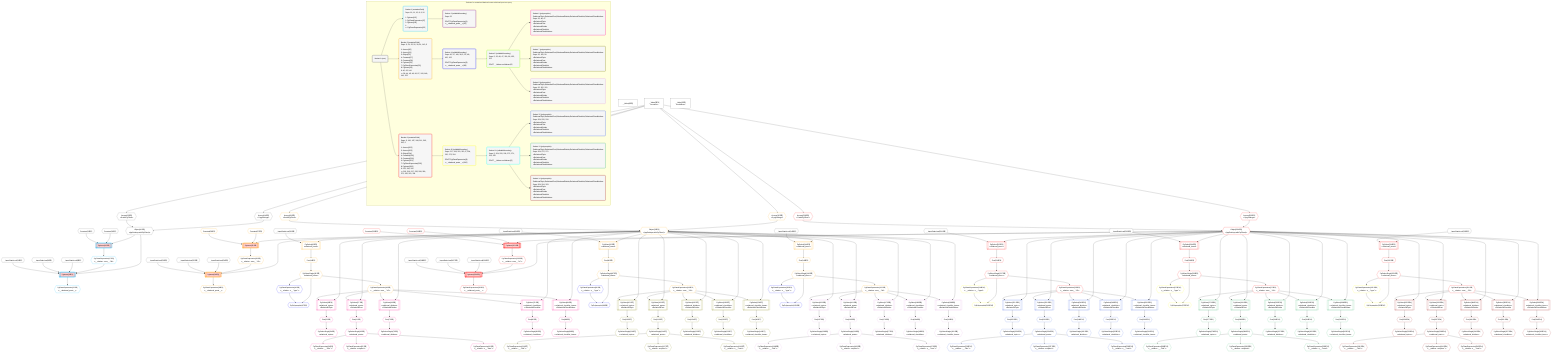 %%{init: {'themeVariables': { 'fontSize': '12px'}}}%%
graph TD
    classDef path fill:#eee,stroke:#000,color:#000
    classDef plan fill:#fff,stroke-width:1px,color:#000
    classDef itemplan fill:#fff,stroke-width:2px,color:#000
    classDef unbatchedplan fill:#dff,stroke-width:1px,color:#000
    classDef sideeffectplan fill:#fcc,stroke-width:2px,color:#000
    classDef bucket fill:#f6f6f6,color:#000,stroke-width:2px,text-align:left


    %% define steps
    __Value0["__Value[0∈0]"]:::plan
    __Value3["__Value[3∈0]<br />ᐸcontextᐳ"]:::plan
    __Value5["__Value[5∈0]<br />ᐸrootValueᐳ"]:::plan
    __InputStaticLeaf8{{"__InputStaticLeaf[8∈0]"}}:::plan
    __InputStaticLeaf9{{"__InputStaticLeaf[9∈0]"}}:::plan
    __InputStaticLeaf10{{"__InputStaticLeaf[10∈0]"}}:::plan
    Constant11{{"Constant[11∈0]"}}:::plan
    Constant12{{"Constant[12∈0]"}}:::plan
    Access14{{"Access[14∈0]<br />ᐸ3.pgSettingsᐳ"}}:::plan
    Access15{{"Access[15∈0]<br />ᐸ3.withPgClientᐳ"}}:::plan
    Object16{{"Object[16∈0]<br />ᐸ{pgSettings,withPgClient}ᐳ"}}:::plan
    PgInsert13[["PgInsert[13∈1]"]]:::sideeffectplan
    PgClassExpression17{{"PgClassExpression[17∈1]<br />ᐸ__relation...ems__.”id”ᐳ"}}:::plan
    PgInsert18[["PgInsert[18∈1]"]]:::sideeffectplan
    PgClassExpression22{{"PgClassExpression[22∈1]<br />ᐸ__relational_posts__ᐳ"}}:::plan
    __InputStaticLeaf24{{"__InputStaticLeaf[24∈0]"}}:::plan
    __InputStaticLeaf25{{"__InputStaticLeaf[25∈0]"}}:::plan
    __InputStaticLeaf26{{"__InputStaticLeaf[26∈0]"}}:::plan
    Constant27{{"Constant[27∈3]"}}:::plan
    Constant28{{"Constant[28∈3]"}}:::plan
    Access30{{"Access[30∈3]<br />ᐸ3.pgSettingsᐳ"}}:::plan
    Access31{{"Access[31∈3]<br />ᐸ3.withPgClientᐳ"}}:::plan
    Object32{{"Object[32∈3]<br />ᐸ{pgSettings,withPgClient}ᐳ"}}:::plan
    PgInsert29[["PgInsert[29∈3]"]]:::sideeffectplan
    PgClassExpression33{{"PgClassExpression[33∈3]<br />ᐸ__relation...ems__.”id”ᐳ"}}:::plan
    PgInsert34[["PgInsert[34∈3]"]]:::sideeffectplan
    PgClassExpression38{{"PgClassExpression[38∈3]<br />ᐸ__relational_posts__ᐳ"}}:::plan
    __InputStaticLeaf39{{"__InputStaticLeaf[39∈0]"}}:::plan
    PgSelect40[["PgSelect[40∈3]<br />ᐸrelational_itemsᐳ"]]:::plan
    First44{{"First[44∈3]"}}:::plan
    PgSelectSingle45{{"PgSelectSingle[45∈3]<br />ᐸrelational_itemsᐳ"}}:::plan
    PgClassExpression46{{"PgClassExpression[46∈4]<br />ᐸ__relation...s__.”type”ᐳ"}}:::plan
    PgPolymorphic47{{"PgPolymorphic[47∈4]"}}:::plan
    PgClassExpression48{{"PgClassExpression[48∈3]<br />ᐸ__relation...ems__.”id”ᐳ"}}:::plan
    PgSelect49[["PgSelect[49∈6]<br />ᐸrelational_topicsᐳ<br />ᐳRelationalTopic"]]:::plan
    First53{{"First[53∈6]"}}:::plan
    PgSelectSingle54{{"PgSelectSingle[54∈6]<br />ᐸrelational_topicsᐳ"}}:::plan
    PgSelect57[["PgSelect[57∈6]<br />ᐸrelational_postsᐳ<br />ᐳRelationalPost"]]:::plan
    First61{{"First[61∈6]"}}:::plan
    PgSelectSingle62{{"PgSelectSingle[62∈6]<br />ᐸrelational_postsᐳ"}}:::plan
    PgClassExpression64{{"PgClassExpression[64∈6]<br />ᐸ__relation...__.”title”ᐳ"}}:::plan
    PgClassExpression65{{"PgClassExpression[65∈6]<br />ᐸ__relation...scription”ᐳ"}}:::plan
    PgClassExpression66{{"PgClassExpression[66∈6]<br />ᐸ__relation...s__.”note”ᐳ"}}:::plan
    PgSelect68[["PgSelect[68∈6]<br />ᐸrelational_dividersᐳ<br />ᐳRelationalDivider"]]:::plan
    First72{{"First[72∈6]"}}:::plan
    PgSelectSingle73{{"PgSelectSingle[73∈6]<br />ᐸrelational_dividersᐳ"}}:::plan
    PgSelect76[["PgSelect[76∈6]<br />ᐸrelational_checklistsᐳ<br />ᐳRelationalChecklist"]]:::plan
    First80{{"First[80∈6]"}}:::plan
    PgSelectSingle81{{"PgSelectSingle[81∈6]<br />ᐸrelational_checklistsᐳ"}}:::plan
    PgSelect84[["PgSelect[84∈6]<br />ᐸrelational_checklist_itemsᐳ<br />ᐳRelationalChecklistItem"]]:::plan
    First88{{"First[88∈6]"}}:::plan
    PgSelectSingle89{{"PgSelectSingle[89∈6]<br />ᐸrelational_checklist_itemsᐳ"}}:::plan
    __InputStaticLeaf91{{"__InputStaticLeaf[91∈0]"}}:::plan
    PgSelect92[["PgSelect[92∈3]<br />ᐸrelational_itemsᐳ"]]:::plan
    First96{{"First[96∈3]"}}:::plan
    PgSelectSingle97{{"PgSelectSingle[97∈3]<br />ᐸrelational_itemsᐳ"}}:::plan
    PgClassExpression98{{"PgClassExpression[98∈4]<br />ᐸ__relation...s__.”type”ᐳ"}}:::plan
    PgPolymorphic99{{"PgPolymorphic[99∈4]"}}:::plan
    PgClassExpression100{{"PgClassExpression[100∈3]<br />ᐸ__relation...ems__.”id”ᐳ"}}:::plan
    PgSelect101[["PgSelect[101∈7]<br />ᐸrelational_topicsᐳ<br />ᐳRelationalTopic"]]:::plan
    First105{{"First[105∈7]"}}:::plan
    PgSelectSingle106{{"PgSelectSingle[106∈7]<br />ᐸrelational_topicsᐳ"}}:::plan
    PgSelect109[["PgSelect[109∈7]<br />ᐸrelational_postsᐳ<br />ᐳRelationalPost"]]:::plan
    First113{{"First[113∈7]"}}:::plan
    PgSelectSingle114{{"PgSelectSingle[114∈7]<br />ᐸrelational_postsᐳ"}}:::plan
    PgClassExpression116{{"PgClassExpression[116∈7]<br />ᐸ__relation...__.”title”ᐳ"}}:::plan
    PgClassExpression117{{"PgClassExpression[117∈7]<br />ᐸ__relation...scription”ᐳ"}}:::plan
    PgClassExpression118{{"PgClassExpression[118∈7]<br />ᐸ__relation...s__.”note”ᐳ"}}:::plan
    PgSelect120[["PgSelect[120∈7]<br />ᐸrelational_dividersᐳ<br />ᐳRelationalDivider"]]:::plan
    First124{{"First[124∈7]"}}:::plan
    PgSelectSingle125{{"PgSelectSingle[125∈7]<br />ᐸrelational_dividersᐳ"}}:::plan
    PgSelect128[["PgSelect[128∈7]<br />ᐸrelational_checklistsᐳ<br />ᐳRelationalChecklist"]]:::plan
    First132{{"First[132∈7]"}}:::plan
    PgSelectSingle133{{"PgSelectSingle[133∈7]<br />ᐸrelational_checklistsᐳ"}}:::plan
    PgSelect136[["PgSelect[136∈7]<br />ᐸrelational_checklist_itemsᐳ<br />ᐳRelationalChecklistItem"]]:::plan
    First140{{"First[140∈7]"}}:::plan
    PgSelectSingle141{{"PgSelectSingle[141∈7]<br />ᐸrelational_checklist_itemsᐳ"}}:::plan
    __InputStaticLeaf143{{"__InputStaticLeaf[143∈0]"}}:::plan
    PgSelect144[["PgSelect[144∈3]<br />ᐸrelational_itemsᐳ"]]:::plan
    First148{{"First[148∈3]"}}:::plan
    PgSelectSingle149{{"PgSelectSingle[149∈3]<br />ᐸrelational_itemsᐳ"}}:::plan
    PgClassExpression150{{"PgClassExpression[150∈4]<br />ᐸ__relation...s__.”type”ᐳ"}}:::plan
    PgPolymorphic151{{"PgPolymorphic[151∈4]"}}:::plan
    PgClassExpression152{{"PgClassExpression[152∈3]<br />ᐸ__relation...ems__.”id”ᐳ"}}:::plan
    PgSelect153[["PgSelect[153∈8]<br />ᐸrelational_topicsᐳ<br />ᐳRelationalTopic"]]:::plan
    First157{{"First[157∈8]"}}:::plan
    PgSelectSingle158{{"PgSelectSingle[158∈8]<br />ᐸrelational_topicsᐳ"}}:::plan
    PgSelect161[["PgSelect[161∈8]<br />ᐸrelational_postsᐳ<br />ᐳRelationalPost"]]:::plan
    First165{{"First[165∈8]"}}:::plan
    PgSelectSingle166{{"PgSelectSingle[166∈8]<br />ᐸrelational_postsᐳ"}}:::plan
    PgClassExpression168{{"PgClassExpression[168∈8]<br />ᐸ__relation...__.”title”ᐳ"}}:::plan
    PgClassExpression169{{"PgClassExpression[169∈8]<br />ᐸ__relation...scription”ᐳ"}}:::plan
    PgClassExpression170{{"PgClassExpression[170∈8]<br />ᐸ__relation...s__.”note”ᐳ"}}:::plan
    PgSelect172[["PgSelect[172∈8]<br />ᐸrelational_dividersᐳ<br />ᐳRelationalDivider"]]:::plan
    First176{{"First[176∈8]"}}:::plan
    PgSelectSingle177{{"PgSelectSingle[177∈8]<br />ᐸrelational_dividersᐳ"}}:::plan
    PgSelect180[["PgSelect[180∈8]<br />ᐸrelational_checklistsᐳ<br />ᐳRelationalChecklist"]]:::plan
    First184{{"First[184∈8]"}}:::plan
    PgSelectSingle185{{"PgSelectSingle[185∈8]<br />ᐸrelational_checklistsᐳ"}}:::plan
    PgSelect188[["PgSelect[188∈8]<br />ᐸrelational_checklist_itemsᐳ<br />ᐳRelationalChecklistItem"]]:::plan
    First192{{"First[192∈8]"}}:::plan
    PgSelectSingle193{{"PgSelectSingle[193∈8]<br />ᐸrelational_checklist_itemsᐳ"}}:::plan
    __InputStaticLeaf196{{"__InputStaticLeaf[196∈0]"}}:::plan
    __InputStaticLeaf197{{"__InputStaticLeaf[197∈0]"}}:::plan
    __InputStaticLeaf198{{"__InputStaticLeaf[198∈0]"}}:::plan
    Constant199{{"Constant[199∈9]"}}:::plan
    Constant200{{"Constant[200∈9]"}}:::plan
    Access202{{"Access[202∈9]<br />ᐸ3.pgSettingsᐳ"}}:::plan
    Access203{{"Access[203∈9]<br />ᐸ3.withPgClientᐳ"}}:::plan
    Object204{{"Object[204∈9]<br />ᐸ{pgSettings,withPgClient}ᐳ"}}:::plan
    PgInsert201[["PgInsert[201∈9]"]]:::sideeffectplan
    PgClassExpression205{{"PgClassExpression[205∈9]<br />ᐸ__relation...ems__.”id”ᐳ"}}:::plan
    PgInsert206[["PgInsert[206∈9]"]]:::sideeffectplan
    PgClassExpression210{{"PgClassExpression[210∈9]<br />ᐸ__relational_posts__ᐳ"}}:::plan
    __InputStaticLeaf211{{"__InputStaticLeaf[211∈0]"}}:::plan
    PgSelect212[["PgSelect[212∈9]<br />ᐸrelational_itemsᐳ"]]:::plan
    First216{{"First[216∈9]"}}:::plan
    PgSelectSingle217{{"PgSelectSingle[217∈9]<br />ᐸrelational_itemsᐳ"}}:::plan
    PgClassExpression218{{"PgClassExpression[218∈10]<br />ᐸ__relation...s__.”type”ᐳ"}}:::plan
    PgPolymorphic219{{"PgPolymorphic[219∈10]"}}:::plan
    PgClassExpression220{{"PgClassExpression[220∈9]<br />ᐸ__relation...ems__.”id”ᐳ"}}:::plan
    PgSelect221[["PgSelect[221∈12]<br />ᐸrelational_topicsᐳ<br />ᐳRelationalTopic"]]:::plan
    First225{{"First[225∈12]"}}:::plan
    PgSelectSingle226{{"PgSelectSingle[226∈12]<br />ᐸrelational_topicsᐳ"}}:::plan
    PgSelect229[["PgSelect[229∈12]<br />ᐸrelational_postsᐳ<br />ᐳRelationalPost"]]:::plan
    First233{{"First[233∈12]"}}:::plan
    PgSelectSingle234{{"PgSelectSingle[234∈12]<br />ᐸrelational_postsᐳ"}}:::plan
    PgClassExpression236{{"PgClassExpression[236∈12]<br />ᐸ__relation...__.”title”ᐳ"}}:::plan
    PgClassExpression237{{"PgClassExpression[237∈12]<br />ᐸ__relation...scription”ᐳ"}}:::plan
    PgClassExpression238{{"PgClassExpression[238∈12]<br />ᐸ__relation...s__.”note”ᐳ"}}:::plan
    PgSelect240[["PgSelect[240∈12]<br />ᐸrelational_dividersᐳ<br />ᐳRelationalDivider"]]:::plan
    First244{{"First[244∈12]"}}:::plan
    PgSelectSingle245{{"PgSelectSingle[245∈12]<br />ᐸrelational_dividersᐳ"}}:::plan
    PgSelect248[["PgSelect[248∈12]<br />ᐸrelational_checklistsᐳ<br />ᐳRelationalChecklist"]]:::plan
    First252{{"First[252∈12]"}}:::plan
    PgSelectSingle253{{"PgSelectSingle[253∈12]<br />ᐸrelational_checklistsᐳ"}}:::plan
    PgSelect256[["PgSelect[256∈12]<br />ᐸrelational_checklist_itemsᐳ<br />ᐳRelationalChecklistItem"]]:::plan
    First260{{"First[260∈12]"}}:::plan
    PgSelectSingle261{{"PgSelectSingle[261∈12]<br />ᐸrelational_checklist_itemsᐳ"}}:::plan
    __InputStaticLeaf263{{"__InputStaticLeaf[263∈0]"}}:::plan
    PgSelect264[["PgSelect[264∈9]<br />ᐸrelational_itemsᐳ"]]:::plan
    First268{{"First[268∈9]"}}:::plan
    PgSelectSingle269{{"PgSelectSingle[269∈9]<br />ᐸrelational_itemsᐳ"}}:::plan
    PgClassExpression270{{"PgClassExpression[270∈10]<br />ᐸ__relation...s__.”type”ᐳ"}}:::plan
    PgPolymorphic271{{"PgPolymorphic[271∈10]"}}:::plan
    PgClassExpression272{{"PgClassExpression[272∈9]<br />ᐸ__relation...ems__.”id”ᐳ"}}:::plan
    PgSelect273[["PgSelect[273∈13]<br />ᐸrelational_topicsᐳ<br />ᐳRelationalTopic"]]:::plan
    First277{{"First[277∈13]"}}:::plan
    PgSelectSingle278{{"PgSelectSingle[278∈13]<br />ᐸrelational_topicsᐳ"}}:::plan
    PgSelect281[["PgSelect[281∈13]<br />ᐸrelational_postsᐳ<br />ᐳRelationalPost"]]:::plan
    First285{{"First[285∈13]"}}:::plan
    PgSelectSingle286{{"PgSelectSingle[286∈13]<br />ᐸrelational_postsᐳ"}}:::plan
    PgClassExpression288{{"PgClassExpression[288∈13]<br />ᐸ__relation...__.”title”ᐳ"}}:::plan
    PgClassExpression289{{"PgClassExpression[289∈13]<br />ᐸ__relation...scription”ᐳ"}}:::plan
    PgClassExpression290{{"PgClassExpression[290∈13]<br />ᐸ__relation...s__.”note”ᐳ"}}:::plan
    PgSelect292[["PgSelect[292∈13]<br />ᐸrelational_dividersᐳ<br />ᐳRelationalDivider"]]:::plan
    First296{{"First[296∈13]"}}:::plan
    PgSelectSingle297{{"PgSelectSingle[297∈13]<br />ᐸrelational_dividersᐳ"}}:::plan
    PgSelect300[["PgSelect[300∈13]<br />ᐸrelational_checklistsᐳ<br />ᐳRelationalChecklist"]]:::plan
    First304{{"First[304∈13]"}}:::plan
    PgSelectSingle305{{"PgSelectSingle[305∈13]<br />ᐸrelational_checklistsᐳ"}}:::plan
    PgSelect308[["PgSelect[308∈13]<br />ᐸrelational_checklist_itemsᐳ<br />ᐳRelationalChecklistItem"]]:::plan
    First312{{"First[312∈13]"}}:::plan
    PgSelectSingle313{{"PgSelectSingle[313∈13]<br />ᐸrelational_checklist_itemsᐳ"}}:::plan
    __InputStaticLeaf315{{"__InputStaticLeaf[315∈0]"}}:::plan
    PgSelect316[["PgSelect[316∈9]<br />ᐸrelational_itemsᐳ"]]:::plan
    First320{{"First[320∈9]"}}:::plan
    PgSelectSingle321{{"PgSelectSingle[321∈9]<br />ᐸrelational_itemsᐳ"}}:::plan
    PgClassExpression322{{"PgClassExpression[322∈10]<br />ᐸ__relation...s__.”type”ᐳ"}}:::plan
    PgPolymorphic323{{"PgPolymorphic[323∈10]"}}:::plan
    PgClassExpression324{{"PgClassExpression[324∈9]<br />ᐸ__relation...ems__.”id”ᐳ"}}:::plan
    PgSelect325[["PgSelect[325∈14]<br />ᐸrelational_topicsᐳ<br />ᐳRelationalTopic"]]:::plan
    First329{{"First[329∈14]"}}:::plan
    PgSelectSingle330{{"PgSelectSingle[330∈14]<br />ᐸrelational_topicsᐳ"}}:::plan
    PgSelect333[["PgSelect[333∈14]<br />ᐸrelational_postsᐳ<br />ᐳRelationalPost"]]:::plan
    First337{{"First[337∈14]"}}:::plan
    PgSelectSingle338{{"PgSelectSingle[338∈14]<br />ᐸrelational_postsᐳ"}}:::plan
    PgClassExpression340{{"PgClassExpression[340∈14]<br />ᐸ__relation...__.”title”ᐳ"}}:::plan
    PgClassExpression341{{"PgClassExpression[341∈14]<br />ᐸ__relation...scription”ᐳ"}}:::plan
    PgClassExpression342{{"PgClassExpression[342∈14]<br />ᐸ__relation...s__.”note”ᐳ"}}:::plan
    PgSelect344[["PgSelect[344∈14]<br />ᐸrelational_dividersᐳ<br />ᐳRelationalDivider"]]:::plan
    First348{{"First[348∈14]"}}:::plan
    PgSelectSingle349{{"PgSelectSingle[349∈14]<br />ᐸrelational_dividersᐳ"}}:::plan
    PgSelect352[["PgSelect[352∈14]<br />ᐸrelational_checklistsᐳ<br />ᐳRelationalChecklist"]]:::plan
    First356{{"First[356∈14]"}}:::plan
    PgSelectSingle357{{"PgSelectSingle[357∈14]<br />ᐸrelational_checklistsᐳ"}}:::plan
    PgSelect360[["PgSelect[360∈14]<br />ᐸrelational_checklist_itemsᐳ<br />ᐳRelationalChecklistItem"]]:::plan
    First364{{"First[364∈14]"}}:::plan
    PgSelectSingle365{{"PgSelectSingle[365∈14]<br />ᐸrelational_checklist_itemsᐳ"}}:::plan

    %% plan dependencies
    __Value3 --> Access14
    __Value3 --> Access15
    Access14 & Access15 --> Object16
    Object16 & Constant11 & Constant12 --> PgInsert13
    PgInsert13 --> PgClassExpression17
    Object16 & PgClassExpression17 & __InputStaticLeaf8 & __InputStaticLeaf9 & __InputStaticLeaf10 --> PgInsert18
    PgInsert18 --> PgClassExpression22
    __Value3 --> Access30
    __Value3 --> Access31
    Access30 & Access31 --> Object32
    Object32 & Constant27 & Constant28 --> PgInsert29
    PgInsert29 --> PgClassExpression33
    Object32 & PgClassExpression33 & __InputStaticLeaf24 & __InputStaticLeaf25 & __InputStaticLeaf26 --> PgInsert34
    PgInsert34 --> PgClassExpression38
    Object32 & __InputStaticLeaf39 --> PgSelect40
    PgSelect40 --> First44
    First44 --> PgSelectSingle45
    PgSelectSingle45 --> PgClassExpression46
    PgSelectSingle45 & PgClassExpression46 --> PgPolymorphic47
    PgSelectSingle45 --> PgClassExpression48
    Object32 & PgClassExpression48 --> PgSelect49
    PgSelect49 --> First53
    First53 --> PgSelectSingle54
    Object32 & PgClassExpression48 --> PgSelect57
    PgSelect57 --> First61
    First61 --> PgSelectSingle62
    PgSelectSingle62 --> PgClassExpression64
    PgSelectSingle62 --> PgClassExpression65
    PgSelectSingle62 --> PgClassExpression66
    Object32 & PgClassExpression48 --> PgSelect68
    PgSelect68 --> First72
    First72 --> PgSelectSingle73
    Object32 & PgClassExpression48 --> PgSelect76
    PgSelect76 --> First80
    First80 --> PgSelectSingle81
    Object32 & PgClassExpression48 --> PgSelect84
    PgSelect84 --> First88
    First88 --> PgSelectSingle89
    Object32 & __InputStaticLeaf91 --> PgSelect92
    PgSelect92 --> First96
    First96 --> PgSelectSingle97
    PgSelectSingle97 --> PgClassExpression98
    PgSelectSingle97 & PgClassExpression98 --> PgPolymorphic99
    PgSelectSingle97 --> PgClassExpression100
    Object32 & PgClassExpression100 --> PgSelect101
    PgSelect101 --> First105
    First105 --> PgSelectSingle106
    Object32 & PgClassExpression100 --> PgSelect109
    PgSelect109 --> First113
    First113 --> PgSelectSingle114
    PgSelectSingle114 --> PgClassExpression116
    PgSelectSingle114 --> PgClassExpression117
    PgSelectSingle114 --> PgClassExpression118
    Object32 & PgClassExpression100 --> PgSelect120
    PgSelect120 --> First124
    First124 --> PgSelectSingle125
    Object32 & PgClassExpression100 --> PgSelect128
    PgSelect128 --> First132
    First132 --> PgSelectSingle133
    Object32 & PgClassExpression100 --> PgSelect136
    PgSelect136 --> First140
    First140 --> PgSelectSingle141
    Object32 & __InputStaticLeaf143 --> PgSelect144
    PgSelect144 --> First148
    First148 --> PgSelectSingle149
    PgSelectSingle149 --> PgClassExpression150
    PgSelectSingle149 & PgClassExpression150 --> PgPolymorphic151
    PgSelectSingle149 --> PgClassExpression152
    Object32 & PgClassExpression152 --> PgSelect153
    PgSelect153 --> First157
    First157 --> PgSelectSingle158
    Object32 & PgClassExpression152 --> PgSelect161
    PgSelect161 --> First165
    First165 --> PgSelectSingle166
    PgSelectSingle166 --> PgClassExpression168
    PgSelectSingle166 --> PgClassExpression169
    PgSelectSingle166 --> PgClassExpression170
    Object32 & PgClassExpression152 --> PgSelect172
    PgSelect172 --> First176
    First176 --> PgSelectSingle177
    Object32 & PgClassExpression152 --> PgSelect180
    PgSelect180 --> First184
    First184 --> PgSelectSingle185
    Object32 & PgClassExpression152 --> PgSelect188
    PgSelect188 --> First192
    First192 --> PgSelectSingle193
    __Value3 --> Access202
    __Value3 --> Access203
    Access202 & Access203 --> Object204
    Object204 & Constant199 & Constant200 --> PgInsert201
    PgInsert201 --> PgClassExpression205
    Object204 & PgClassExpression205 & __InputStaticLeaf196 & __InputStaticLeaf197 & __InputStaticLeaf198 --> PgInsert206
    PgInsert206 --> PgClassExpression210
    Object204 & __InputStaticLeaf211 --> PgSelect212
    PgSelect212 --> First216
    First216 --> PgSelectSingle217
    PgSelectSingle217 --> PgClassExpression218
    PgSelectSingle217 & PgClassExpression218 --> PgPolymorphic219
    PgSelectSingle217 --> PgClassExpression220
    Object204 & PgClassExpression220 --> PgSelect221
    PgSelect221 --> First225
    First225 --> PgSelectSingle226
    Object204 & PgClassExpression220 --> PgSelect229
    PgSelect229 --> First233
    First233 --> PgSelectSingle234
    PgSelectSingle234 --> PgClassExpression236
    PgSelectSingle234 --> PgClassExpression237
    PgSelectSingle234 --> PgClassExpression238
    Object204 & PgClassExpression220 --> PgSelect240
    PgSelect240 --> First244
    First244 --> PgSelectSingle245
    Object204 & PgClassExpression220 --> PgSelect248
    PgSelect248 --> First252
    First252 --> PgSelectSingle253
    Object204 & PgClassExpression220 --> PgSelect256
    PgSelect256 --> First260
    First260 --> PgSelectSingle261
    Object204 & __InputStaticLeaf263 --> PgSelect264
    PgSelect264 --> First268
    First268 --> PgSelectSingle269
    PgSelectSingle269 --> PgClassExpression270
    PgSelectSingle269 & PgClassExpression270 --> PgPolymorphic271
    PgSelectSingle269 --> PgClassExpression272
    Object204 & PgClassExpression272 --> PgSelect273
    PgSelect273 --> First277
    First277 --> PgSelectSingle278
    Object204 & PgClassExpression272 --> PgSelect281
    PgSelect281 --> First285
    First285 --> PgSelectSingle286
    PgSelectSingle286 --> PgClassExpression288
    PgSelectSingle286 --> PgClassExpression289
    PgSelectSingle286 --> PgClassExpression290
    Object204 & PgClassExpression272 --> PgSelect292
    PgSelect292 --> First296
    First296 --> PgSelectSingle297
    Object204 & PgClassExpression272 --> PgSelect300
    PgSelect300 --> First304
    First304 --> PgSelectSingle305
    Object204 & PgClassExpression272 --> PgSelect308
    PgSelect308 --> First312
    First312 --> PgSelectSingle313
    Object204 & __InputStaticLeaf315 --> PgSelect316
    PgSelect316 --> First320
    First320 --> PgSelectSingle321
    PgSelectSingle321 --> PgClassExpression322
    PgSelectSingle321 & PgClassExpression322 --> PgPolymorphic323
    PgSelectSingle321 --> PgClassExpression324
    Object204 & PgClassExpression324 --> PgSelect325
    PgSelect325 --> First329
    First329 --> PgSelectSingle330
    Object204 & PgClassExpression324 --> PgSelect333
    PgSelect333 --> First337
    First337 --> PgSelectSingle338
    PgSelectSingle338 --> PgClassExpression340
    PgSelectSingle338 --> PgClassExpression341
    PgSelectSingle338 --> PgClassExpression342
    Object204 & PgClassExpression324 --> PgSelect344
    PgSelect344 --> First348
    First348 --> PgSelectSingle349
    Object204 & PgClassExpression324 --> PgSelect352
    PgSelect352 --> First356
    First356 --> PgSelectSingle357
    Object204 & PgClassExpression324 --> PgSelect360
    PgSelect360 --> First364
    First364 --> PgSelectSingle365

    subgraph "Buckets for mutations/basics/create-relational-post-no-query"
    Bucket0("Bucket 0 (root)"):::bucket
    classDef bucket0 stroke:#696969
    class Bucket0,__Value0,__Value3,__Value5,__InputStaticLeaf8,__InputStaticLeaf9,__InputStaticLeaf10,Constant11,Constant12,Access14,Access15,Object16,__InputStaticLeaf24,__InputStaticLeaf25,__InputStaticLeaf26,__InputStaticLeaf39,__InputStaticLeaf91,__InputStaticLeaf143,__InputStaticLeaf196,__InputStaticLeaf197,__InputStaticLeaf198,__InputStaticLeaf211,__InputStaticLeaf263,__InputStaticLeaf315 bucket0
    Bucket1("Bucket 1 (mutationField)<br />Deps: 16, 11, 12, 8, 9, 10<br /><br />1: PgInsert[13]<br />2: PgClassExpression[17]<br />3: PgInsert[18]<br />4: <br />ᐳ: PgClassExpression[22]"):::bucket
    classDef bucket1 stroke:#00bfff
    class Bucket1,PgInsert13,PgClassExpression17,PgInsert18,PgClassExpression22 bucket1
    Bucket2("Bucket 2 (nullableBoundary)<br />Deps: 22<br /><br />ROOT PgClassExpression{1}ᐸ__relational_posts__ᐳ[22]"):::bucket
    classDef bucket2 stroke:#7f007f
    class Bucket2 bucket2
    Bucket3("Bucket 3 (mutationField)<br />Deps: 3, 24, 25, 26, 39, 91, 143, 5<br /><br />1: Access[30]<br />2: Access[31]<br />3: Object[32]<br />4: Constant[27]<br />5: Constant[28]<br />6: PgInsert[29]<br />7: PgClassExpression[33]<br />8: PgInsert[34]<br />9: 40, 92, 144<br />ᐳ: 38, 44, 45, 48, 96, 97, 100, 148, 149, 152"):::bucket
    classDef bucket3 stroke:#ffa500
    class Bucket3,Constant27,Constant28,PgInsert29,Access30,Access31,Object32,PgClassExpression33,PgInsert34,PgClassExpression38,PgSelect40,First44,PgSelectSingle45,PgClassExpression48,PgSelect92,First96,PgSelectSingle97,PgClassExpression100,PgSelect144,First148,PgSelectSingle149,PgClassExpression152 bucket3
    Bucket4("Bucket 4 (nullableBoundary)<br />Deps: 45, 97, 149, 38, 5, 32, 48, 100, 152<br /><br />ROOT PgClassExpression{3}ᐸ__relational_posts__ᐳ[38]"):::bucket
    classDef bucket4 stroke:#0000ff
    class Bucket4,PgClassExpression46,PgPolymorphic47,PgClassExpression98,PgPolymorphic99,PgClassExpression150,PgPolymorphic151 bucket4
    Bucket5("Bucket 5 (nullableBoundary)<br />Deps: 5, 32, 48, 47, 100, 99, 152, 151<br /><br />ROOT __ValueᐸrootValueᐳ[5]"):::bucket
    classDef bucket5 stroke:#7fff00
    class Bucket5 bucket5
    Bucket6("Bucket 6 (polymorphic)<br />RelationalTopic,RelationalPost,RelationalDivider,RelationalChecklist,RelationalChecklistItem<br />Deps: 32, 48, 47<br />ᐳRelationalTopic<br />ᐳRelationalPost<br />ᐳRelationalDivider<br />ᐳRelationalChecklist<br />ᐳRelationalChecklistItem"):::bucket
    classDef bucket6 stroke:#ff1493
    class Bucket6,PgSelect49,First53,PgSelectSingle54,PgSelect57,First61,PgSelectSingle62,PgClassExpression64,PgClassExpression65,PgClassExpression66,PgSelect68,First72,PgSelectSingle73,PgSelect76,First80,PgSelectSingle81,PgSelect84,First88,PgSelectSingle89 bucket6
    Bucket7("Bucket 7 (polymorphic)<br />RelationalTopic,RelationalPost,RelationalDivider,RelationalChecklist,RelationalChecklistItem<br />Deps: 32, 100, 99<br />ᐳRelationalTopic<br />ᐳRelationalPost<br />ᐳRelationalDivider<br />ᐳRelationalChecklist<br />ᐳRelationalChecklistItem"):::bucket
    classDef bucket7 stroke:#808000
    class Bucket7,PgSelect101,First105,PgSelectSingle106,PgSelect109,First113,PgSelectSingle114,PgClassExpression116,PgClassExpression117,PgClassExpression118,PgSelect120,First124,PgSelectSingle125,PgSelect128,First132,PgSelectSingle133,PgSelect136,First140,PgSelectSingle141 bucket7
    Bucket8("Bucket 8 (polymorphic)<br />RelationalTopic,RelationalPost,RelationalDivider,RelationalChecklist,RelationalChecklistItem<br />Deps: 32, 152, 151<br />ᐳRelationalTopic<br />ᐳRelationalPost<br />ᐳRelationalDivider<br />ᐳRelationalChecklist<br />ᐳRelationalChecklistItem"):::bucket
    classDef bucket8 stroke:#dda0dd
    class Bucket8,PgSelect153,First157,PgSelectSingle158,PgSelect161,First165,PgSelectSingle166,PgClassExpression168,PgClassExpression169,PgClassExpression170,PgSelect172,First176,PgSelectSingle177,PgSelect180,First184,PgSelectSingle185,PgSelect188,First192,PgSelectSingle193 bucket8
    Bucket9("Bucket 9 (mutationField)<br />Deps: 3, 196, 197, 198, 211, 263, 315, 5<br /><br />1: Access[202]<br />2: Access[203]<br />3: Object[204]<br />4: Constant[199]<br />5: Constant[200]<br />6: PgInsert[201]<br />7: PgClassExpression[205]<br />8: PgInsert[206]<br />9: 212, 264, 316<br />ᐳ: 210, 216, 217, 220, 268, 269, 272, 320, 321, 324"):::bucket
    classDef bucket9 stroke:#ff0000
    class Bucket9,Constant199,Constant200,PgInsert201,Access202,Access203,Object204,PgClassExpression205,PgInsert206,PgClassExpression210,PgSelect212,First216,PgSelectSingle217,PgClassExpression220,PgSelect264,First268,PgSelectSingle269,PgClassExpression272,PgSelect316,First320,PgSelectSingle321,PgClassExpression324 bucket9
    Bucket10("Bucket 10 (nullableBoundary)<br />Deps: 217, 269, 321, 210, 5, 204, 220, 272, 324<br /><br />ROOT PgClassExpression{9}ᐸ__relational_posts__ᐳ[210]"):::bucket
    classDef bucket10 stroke:#ffff00
    class Bucket10,PgClassExpression218,PgPolymorphic219,PgClassExpression270,PgPolymorphic271,PgClassExpression322,PgPolymorphic323 bucket10
    Bucket11("Bucket 11 (nullableBoundary)<br />Deps: 5, 204, 220, 219, 272, 271, 324, 323<br /><br />ROOT __ValueᐸrootValueᐳ[5]"):::bucket
    classDef bucket11 stroke:#00ffff
    class Bucket11 bucket11
    Bucket12("Bucket 12 (polymorphic)<br />RelationalTopic,RelationalPost,RelationalDivider,RelationalChecklist,RelationalChecklistItem<br />Deps: 204, 220, 219<br />ᐳRelationalTopic<br />ᐳRelationalPost<br />ᐳRelationalDivider<br />ᐳRelationalChecklist<br />ᐳRelationalChecklistItem"):::bucket
    classDef bucket12 stroke:#4169e1
    class Bucket12,PgSelect221,First225,PgSelectSingle226,PgSelect229,First233,PgSelectSingle234,PgClassExpression236,PgClassExpression237,PgClassExpression238,PgSelect240,First244,PgSelectSingle245,PgSelect248,First252,PgSelectSingle253,PgSelect256,First260,PgSelectSingle261 bucket12
    Bucket13("Bucket 13 (polymorphic)<br />RelationalTopic,RelationalPost,RelationalDivider,RelationalChecklist,RelationalChecklistItem<br />Deps: 204, 272, 271<br />ᐳRelationalTopic<br />ᐳRelationalPost<br />ᐳRelationalDivider<br />ᐳRelationalChecklist<br />ᐳRelationalChecklistItem"):::bucket
    classDef bucket13 stroke:#3cb371
    class Bucket13,PgSelect273,First277,PgSelectSingle278,PgSelect281,First285,PgSelectSingle286,PgClassExpression288,PgClassExpression289,PgClassExpression290,PgSelect292,First296,PgSelectSingle297,PgSelect300,First304,PgSelectSingle305,PgSelect308,First312,PgSelectSingle313 bucket13
    Bucket14("Bucket 14 (polymorphic)<br />RelationalTopic,RelationalPost,RelationalDivider,RelationalChecklist,RelationalChecklistItem<br />Deps: 204, 324, 323<br />ᐳRelationalTopic<br />ᐳRelationalPost<br />ᐳRelationalDivider<br />ᐳRelationalChecklist<br />ᐳRelationalChecklistItem"):::bucket
    classDef bucket14 stroke:#a52a2a
    class Bucket14,PgSelect325,First329,PgSelectSingle330,PgSelect333,First337,PgSelectSingle338,PgClassExpression340,PgClassExpression341,PgClassExpression342,PgSelect344,First348,PgSelectSingle349,PgSelect352,First356,PgSelectSingle357,PgSelect360,First364,PgSelectSingle365 bucket14
    Bucket0 --> Bucket1 & Bucket3 & Bucket9
    Bucket1 --> Bucket2
    Bucket3 --> Bucket4
    Bucket4 --> Bucket5
    Bucket5 --> Bucket6 & Bucket7 & Bucket8
    Bucket9 --> Bucket10
    Bucket10 --> Bucket11
    Bucket11 --> Bucket12 & Bucket13 & Bucket14
    end